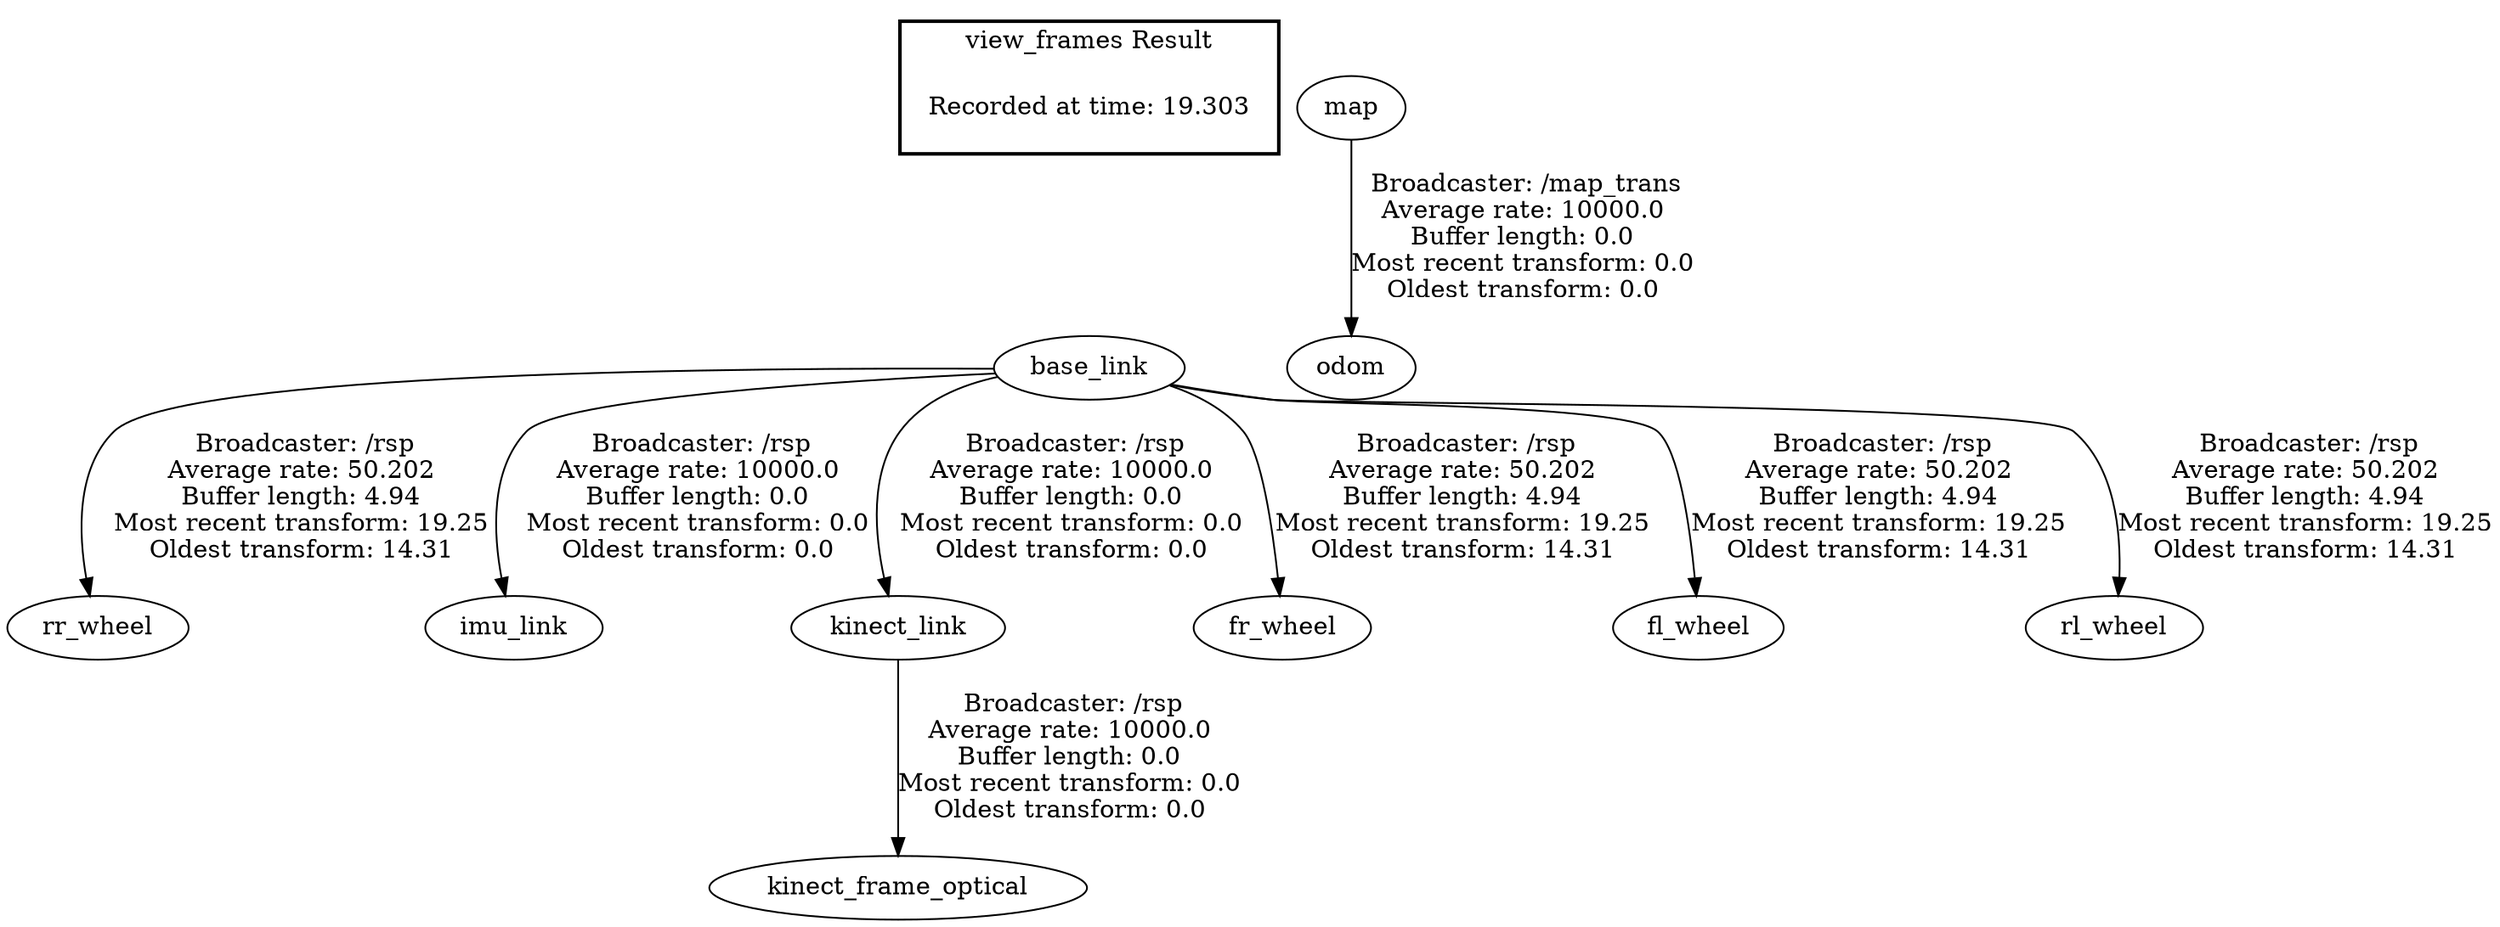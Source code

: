 digraph G {
"base_link" -> "rr_wheel"[label=" Broadcaster: /rsp\nAverage rate: 50.202\nBuffer length: 4.94\nMost recent transform: 19.25\nOldest transform: 14.31\n"];
"base_link" -> "imu_link"[label=" Broadcaster: /rsp\nAverage rate: 10000.0\nBuffer length: 0.0\nMost recent transform: 0.0\nOldest transform: 0.0\n"];
"base_link" -> "kinect_link"[label=" Broadcaster: /rsp\nAverage rate: 10000.0\nBuffer length: 0.0\nMost recent transform: 0.0\nOldest transform: 0.0\n"];
"base_link" -> "fr_wheel"[label=" Broadcaster: /rsp\nAverage rate: 50.202\nBuffer length: 4.94\nMost recent transform: 19.25\nOldest transform: 14.31\n"];
"map" -> "odom"[label=" Broadcaster: /map_trans\nAverage rate: 10000.0\nBuffer length: 0.0\nMost recent transform: 0.0\nOldest transform: 0.0\n"];
"kinect_link" -> "kinect_frame_optical"[label=" Broadcaster: /rsp\nAverage rate: 10000.0\nBuffer length: 0.0\nMost recent transform: 0.0\nOldest transform: 0.0\n"];
"base_link" -> "fl_wheel"[label=" Broadcaster: /rsp\nAverage rate: 50.202\nBuffer length: 4.94\nMost recent transform: 19.25\nOldest transform: 14.31\n"];
"base_link" -> "rl_wheel"[label=" Broadcaster: /rsp\nAverage rate: 50.202\nBuffer length: 4.94\nMost recent transform: 19.25\nOldest transform: 14.31\n"];
edge [style=invis];
 subgraph cluster_legend { style=bold; color=black; label ="view_frames Result";
"Recorded at time: 19.303"[ shape=plaintext ] ;
}->"base_link";
}